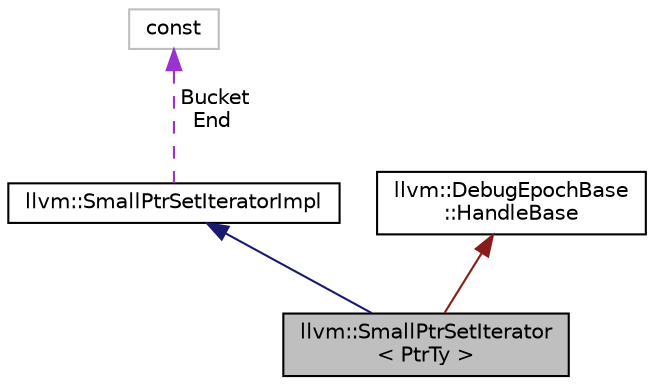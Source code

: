 digraph "llvm::SmallPtrSetIterator&lt; PtrTy &gt;"
{
 // LATEX_PDF_SIZE
  bgcolor="transparent";
  edge [fontname="Helvetica",fontsize="10",labelfontname="Helvetica",labelfontsize="10"];
  node [fontname="Helvetica",fontsize="10",shape=record];
  Node1 [label="llvm::SmallPtrSetIterator\l\< PtrTy \>",height=0.2,width=0.4,color="black", fillcolor="grey75", style="filled", fontcolor="black",tooltip="SmallPtrSetIterator - This implements a const_iterator for SmallPtrSet."];
  Node2 -> Node1 [dir="back",color="midnightblue",fontsize="10",style="solid",fontname="Helvetica"];
  Node2 [label="llvm::SmallPtrSetIteratorImpl",height=0.2,width=0.4,color="black",URL="$classllvm_1_1SmallPtrSetIteratorImpl.html",tooltip="SmallPtrSetIteratorImpl - This is the common base class shared between all instances of SmallPtrSetIt..."];
  Node3 -> Node2 [dir="back",color="darkorchid3",fontsize="10",style="dashed",label=" Bucket\nEnd" ,fontname="Helvetica"];
  Node3 [label="const",height=0.2,width=0.4,color="grey75",tooltip=" "];
  Node4 -> Node1 [dir="back",color="firebrick4",fontsize="10",style="solid",fontname="Helvetica"];
  Node4 [label="llvm::DebugEpochBase\l::HandleBase",height=0.2,width=0.4,color="black",URL="$classllvm_1_1DebugEpochBase_1_1HandleBase.html",tooltip="A base class for iterator classes (\"handles\") that wish to poll for iterator invalidating modificatio..."];
}

